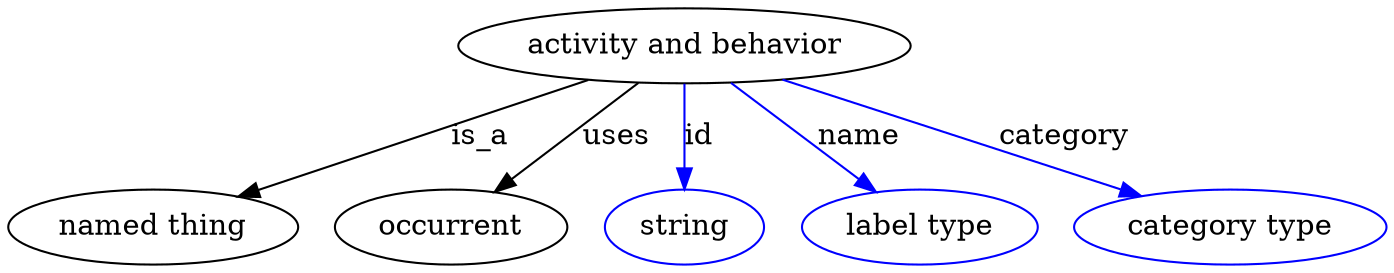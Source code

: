 digraph {
	graph [bb="0,0,539.74,123"];
	node [label="\N"];
	"activity and behavior"	 [height=0.5,
		label="activity and behavior",
		pos="265.25,105",
		width=2.3651];
	"named thing"	 [height=0.5,
		pos="55.245,18",
		width=1.5346];
	"activity and behavior" -> "named thing"	 [label=is_a,
		lp="184.25,61.5",
		pos="e,89.525,32.202 226.24,88.84 190.2,73.909 136.71,51.751 99.181,36.202"];
	occurrent	 [height=0.5,
		pos="172.25,18",
		width=1.2277];
	"activity and behavior" -> occurrent	 [label=uses,
		lp="237.25,61.5",
		pos="e,190.09,34.694 246.43,87.394 232.41,74.287 213.13,56.248 197.74,41.848"];
	id	 [color=blue,
		height=0.5,
		label=string,
		pos="265.25,18",
		width=0.84854];
	"activity and behavior" -> id	 [color=blue,
		label=id,
		lp="270.75,61.5",
		pos="e,265.25,36.003 265.25,86.974 265.25,75.192 265.25,59.561 265.25,46.158",
		style=solid];
	name	 [color=blue,
		height=0.5,
		label="label type",
		pos="359.25,18",
		width=1.2638];
	"activity and behavior" -> name	 [color=blue,
		label=name,
		lp="333.75,61.5",
		pos="e,341.21,34.694 284.27,87.394 298.43,74.287 317.92,56.248 333.48,41.848",
		style=solid];
	category	 [color=blue,
		height=0.5,
		label="category type",
		pos="481.25,18",
		width=1.6249];
	"activity and behavior" -> category	 [color=blue,
		label=category,
		lp="409.75,61.5",
		pos="e,445.46,32.412 304.86,89.043 341.91,74.119 397.21,51.849 435.98,36.231",
		style=solid];
}
